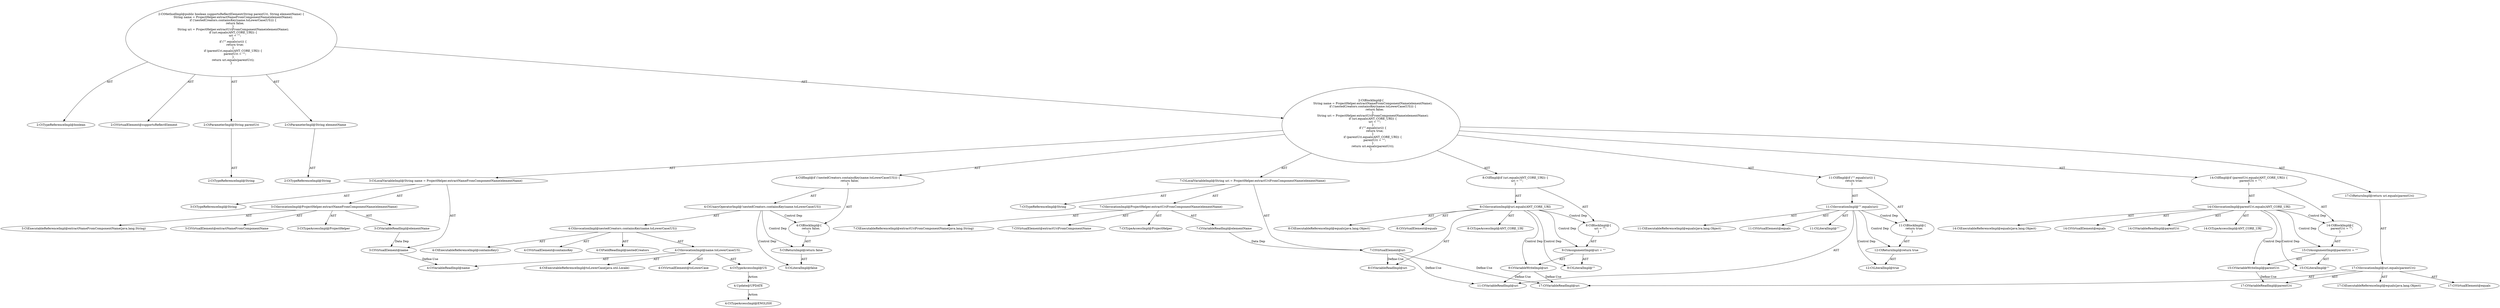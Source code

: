digraph "supportsReflectElement#?,String,String" {
0 [label="2:CtTypeReferenceImpl@boolean" shape=ellipse]
1 [label="2:CtVirtualElement@supportsReflectElement" shape=ellipse]
2 [label="2:CtParameterImpl@String parentUri" shape=ellipse]
3 [label="2:CtTypeReferenceImpl@String" shape=ellipse]
4 [label="2:CtParameterImpl@String elementName" shape=ellipse]
5 [label="2:CtTypeReferenceImpl@String" shape=ellipse]
6 [label="3:CtTypeReferenceImpl@String" shape=ellipse]
7 [label="3:CtExecutableReferenceImpl@extractNameFromComponentName(java.lang.String)" shape=ellipse]
8 [label="3:CtVirtualElement@extractNameFromComponentName" shape=ellipse]
9 [label="3:CtTypeAccessImpl@ProjectHelper" shape=ellipse]
10 [label="3:CtVariableReadImpl@elementName" shape=ellipse]
11 [label="3:CtInvocationImpl@ProjectHelper.extractNameFromComponentName(elementName)" shape=ellipse]
12 [label="3:CtVirtualElement@name" shape=ellipse]
13 [label="3:CtLocalVariableImpl@String name = ProjectHelper.extractNameFromComponentName(elementName)" shape=ellipse]
14 [label="4:CtExecutableReferenceImpl@containsKey()" shape=ellipse]
15 [label="4:CtVirtualElement@containsKey" shape=ellipse]
16 [label="4:CtFieldReadImpl@nestedCreators" shape=ellipse]
17 [label="4:CtExecutableReferenceImpl@toLowerCase(java.util.Locale)" shape=ellipse]
18 [label="4:CtVirtualElement@toLowerCase" shape=ellipse]
19 [label="4:CtVariableReadImpl@name" shape=ellipse]
20 [label="4:CtTypeAccessImpl@US" shape=ellipse]
21 [label="4:CtInvocationImpl@name.toLowerCase(US)" shape=ellipse]
22 [label="4:CtInvocationImpl@nestedCreators.containsKey(name.toLowerCase(US))" shape=ellipse]
23 [label="4:CtUnaryOperatorImpl@!nestedCreators.containsKey(name.toLowerCase(US))" shape=ellipse]
24 [label="5:CtLiteralImpl@false" shape=ellipse]
25 [label="5:CtReturnImpl@return false" shape=ellipse]
26 [label="4:CtBlockImpl@\{
    return false;
\}" shape=ellipse]
27 [label="4:CtIfImpl@if (!nestedCreators.containsKey(name.toLowerCase(US))) \{
    return false;
\}" shape=ellipse]
28 [label="7:CtTypeReferenceImpl@String" shape=ellipse]
29 [label="7:CtExecutableReferenceImpl@extractUriFromComponentName(java.lang.String)" shape=ellipse]
30 [label="7:CtVirtualElement@extractUriFromComponentName" shape=ellipse]
31 [label="7:CtTypeAccessImpl@ProjectHelper" shape=ellipse]
32 [label="7:CtVariableReadImpl@elementName" shape=ellipse]
33 [label="7:CtInvocationImpl@ProjectHelper.extractUriFromComponentName(elementName)" shape=ellipse]
34 [label="7:CtVirtualElement@uri" shape=ellipse]
35 [label="7:CtLocalVariableImpl@String uri = ProjectHelper.extractUriFromComponentName(elementName)" shape=ellipse]
36 [label="8:CtExecutableReferenceImpl@equals(java.lang.Object)" shape=ellipse]
37 [label="8:CtVirtualElement@equals" shape=ellipse]
38 [label="8:CtVariableReadImpl@uri" shape=ellipse]
39 [label="8:CtTypeAccessImpl@ANT_CORE_URI" shape=ellipse]
40 [label="8:CtInvocationImpl@uri.equals(ANT_CORE_URI)" shape=ellipse]
41 [label="9:CtVariableWriteImpl@uri" shape=ellipse]
42 [label="9:CtLiteralImpl@\"\"" shape=ellipse]
43 [label="9:CtAssignmentImpl@uri = \"\"" shape=ellipse]
44 [label="8:CtBlockImpl@\{
    uri = \"\";
\}" shape=ellipse]
45 [label="8:CtIfImpl@if (uri.equals(ANT_CORE_URI)) \{
    uri = \"\";
\}" shape=ellipse]
46 [label="11:CtExecutableReferenceImpl@equals(java.lang.Object)" shape=ellipse]
47 [label="11:CtVirtualElement@equals" shape=ellipse]
48 [label="11:CtLiteralImpl@\"\"" shape=ellipse]
49 [label="11:CtVariableReadImpl@uri" shape=ellipse]
50 [label="11:CtInvocationImpl@\"\".equals(uri)" shape=ellipse]
51 [label="12:CtLiteralImpl@true" shape=ellipse]
52 [label="12:CtReturnImpl@return true" shape=ellipse]
53 [label="11:CtBlockImpl@\{
    return true;
\}" shape=ellipse]
54 [label="11:CtIfImpl@if (\"\".equals(uri)) \{
    return true;
\}" shape=ellipse]
55 [label="14:CtExecutableReferenceImpl@equals(java.lang.Object)" shape=ellipse]
56 [label="14:CtVirtualElement@equals" shape=ellipse]
57 [label="14:CtVariableReadImpl@parentUri" shape=ellipse]
58 [label="14:CtTypeAccessImpl@ANT_CORE_URI" shape=ellipse]
59 [label="14:CtInvocationImpl@parentUri.equals(ANT_CORE_URI)" shape=ellipse]
60 [label="15:CtVariableWriteImpl@parentUri" shape=ellipse]
61 [label="15:CtLiteralImpl@\"\"" shape=ellipse]
62 [label="15:CtAssignmentImpl@parentUri = \"\"" shape=ellipse]
63 [label="14:CtBlockImpl@\{
    parentUri = \"\";
\}" shape=ellipse]
64 [label="14:CtIfImpl@if (parentUri.equals(ANT_CORE_URI)) \{
    parentUri = \"\";
\}" shape=ellipse]
65 [label="17:CtExecutableReferenceImpl@equals(java.lang.Object)" shape=ellipse]
66 [label="17:CtVirtualElement@equals" shape=ellipse]
67 [label="17:CtVariableReadImpl@uri" shape=ellipse]
68 [label="17:CtVariableReadImpl@parentUri" shape=ellipse]
69 [label="17:CtInvocationImpl@uri.equals(parentUri)" shape=ellipse]
70 [label="17:CtReturnImpl@return uri.equals(parentUri)" shape=ellipse]
71 [label="2:CtBlockImpl@\{
    String name = ProjectHelper.extractNameFromComponentName(elementName);
    if (!nestedCreators.containsKey(name.toLowerCase(US))) \{
        return false;
    \}
    String uri = ProjectHelper.extractUriFromComponentName(elementName);
    if (uri.equals(ANT_CORE_URI)) \{
        uri = \"\";
    \}
    if (\"\".equals(uri)) \{
        return true;
    \}
    if (parentUri.equals(ANT_CORE_URI)) \{
        parentUri = \"\";
    \}
    return uri.equals(parentUri);
\}" shape=ellipse]
72 [label="2:CtMethodImpl@public boolean supportsReflectElement(String parentUri, String elementName) \{
    String name = ProjectHelper.extractNameFromComponentName(elementName);
    if (!nestedCreators.containsKey(name.toLowerCase(US))) \{
        return false;
    \}
    String uri = ProjectHelper.extractUriFromComponentName(elementName);
    if (uri.equals(ANT_CORE_URI)) \{
        uri = \"\";
    \}
    if (\"\".equals(uri)) \{
        return true;
    \}
    if (parentUri.equals(ANT_CORE_URI)) \{
        parentUri = \"\";
    \}
    return uri.equals(parentUri);
\}" shape=ellipse]
73 [label="4:Update@UPDATE" shape=ellipse]
74 [label="4:CtTypeAccessImpl@ENGLISH" shape=ellipse]
2 -> 3 [label="AST"];
4 -> 5 [label="AST"];
10 -> 12 [label="Data Dep"];
11 -> 8 [label="AST"];
11 -> 9 [label="AST"];
11 -> 7 [label="AST"];
11 -> 10 [label="AST"];
12 -> 19 [label="Define-Use"];
13 -> 12 [label="AST"];
13 -> 6 [label="AST"];
13 -> 11 [label="AST"];
20 -> 73 [label="Action"];
21 -> 18 [label="AST"];
21 -> 19 [label="AST"];
21 -> 17 [label="AST"];
21 -> 20 [label="AST"];
22 -> 15 [label="AST"];
22 -> 16 [label="AST"];
22 -> 14 [label="AST"];
22 -> 21 [label="AST"];
23 -> 22 [label="AST"];
23 -> 26 [label="Control Dep"];
23 -> 25 [label="Control Dep"];
23 -> 24 [label="Control Dep"];
25 -> 24 [label="AST"];
26 -> 25 [label="AST"];
27 -> 23 [label="AST"];
27 -> 26 [label="AST"];
32 -> 34 [label="Data Dep"];
33 -> 30 [label="AST"];
33 -> 31 [label="AST"];
33 -> 29 [label="AST"];
33 -> 32 [label="AST"];
34 -> 38 [label="Define-Use"];
34 -> 49 [label="Define-Use"];
34 -> 67 [label="Define-Use"];
35 -> 34 [label="AST"];
35 -> 28 [label="AST"];
35 -> 33 [label="AST"];
40 -> 37 [label="AST"];
40 -> 38 [label="AST"];
40 -> 36 [label="AST"];
40 -> 39 [label="AST"];
40 -> 44 [label="Control Dep"];
40 -> 43 [label="Control Dep"];
40 -> 41 [label="Control Dep"];
40 -> 42 [label="Control Dep"];
41 -> 49 [label="Define-Use"];
41 -> 67 [label="Define-Use"];
43 -> 41 [label="AST"];
43 -> 42 [label="AST"];
44 -> 43 [label="AST"];
45 -> 40 [label="AST"];
45 -> 44 [label="AST"];
50 -> 47 [label="AST"];
50 -> 48 [label="AST"];
50 -> 46 [label="AST"];
50 -> 49 [label="AST"];
50 -> 53 [label="Control Dep"];
50 -> 52 [label="Control Dep"];
50 -> 51 [label="Control Dep"];
52 -> 51 [label="AST"];
53 -> 52 [label="AST"];
54 -> 50 [label="AST"];
54 -> 53 [label="AST"];
59 -> 56 [label="AST"];
59 -> 57 [label="AST"];
59 -> 55 [label="AST"];
59 -> 58 [label="AST"];
59 -> 63 [label="Control Dep"];
59 -> 62 [label="Control Dep"];
59 -> 60 [label="Control Dep"];
59 -> 61 [label="Control Dep"];
60 -> 68 [label="Define-Use"];
62 -> 60 [label="AST"];
62 -> 61 [label="AST"];
63 -> 62 [label="AST"];
64 -> 59 [label="AST"];
64 -> 63 [label="AST"];
69 -> 66 [label="AST"];
69 -> 67 [label="AST"];
69 -> 65 [label="AST"];
69 -> 68 [label="AST"];
70 -> 69 [label="AST"];
71 -> 13 [label="AST"];
71 -> 27 [label="AST"];
71 -> 35 [label="AST"];
71 -> 45 [label="AST"];
71 -> 54 [label="AST"];
71 -> 64 [label="AST"];
71 -> 70 [label="AST"];
72 -> 1 [label="AST"];
72 -> 0 [label="AST"];
72 -> 2 [label="AST"];
72 -> 4 [label="AST"];
72 -> 71 [label="AST"];
73 -> 74 [label="Action"];
}